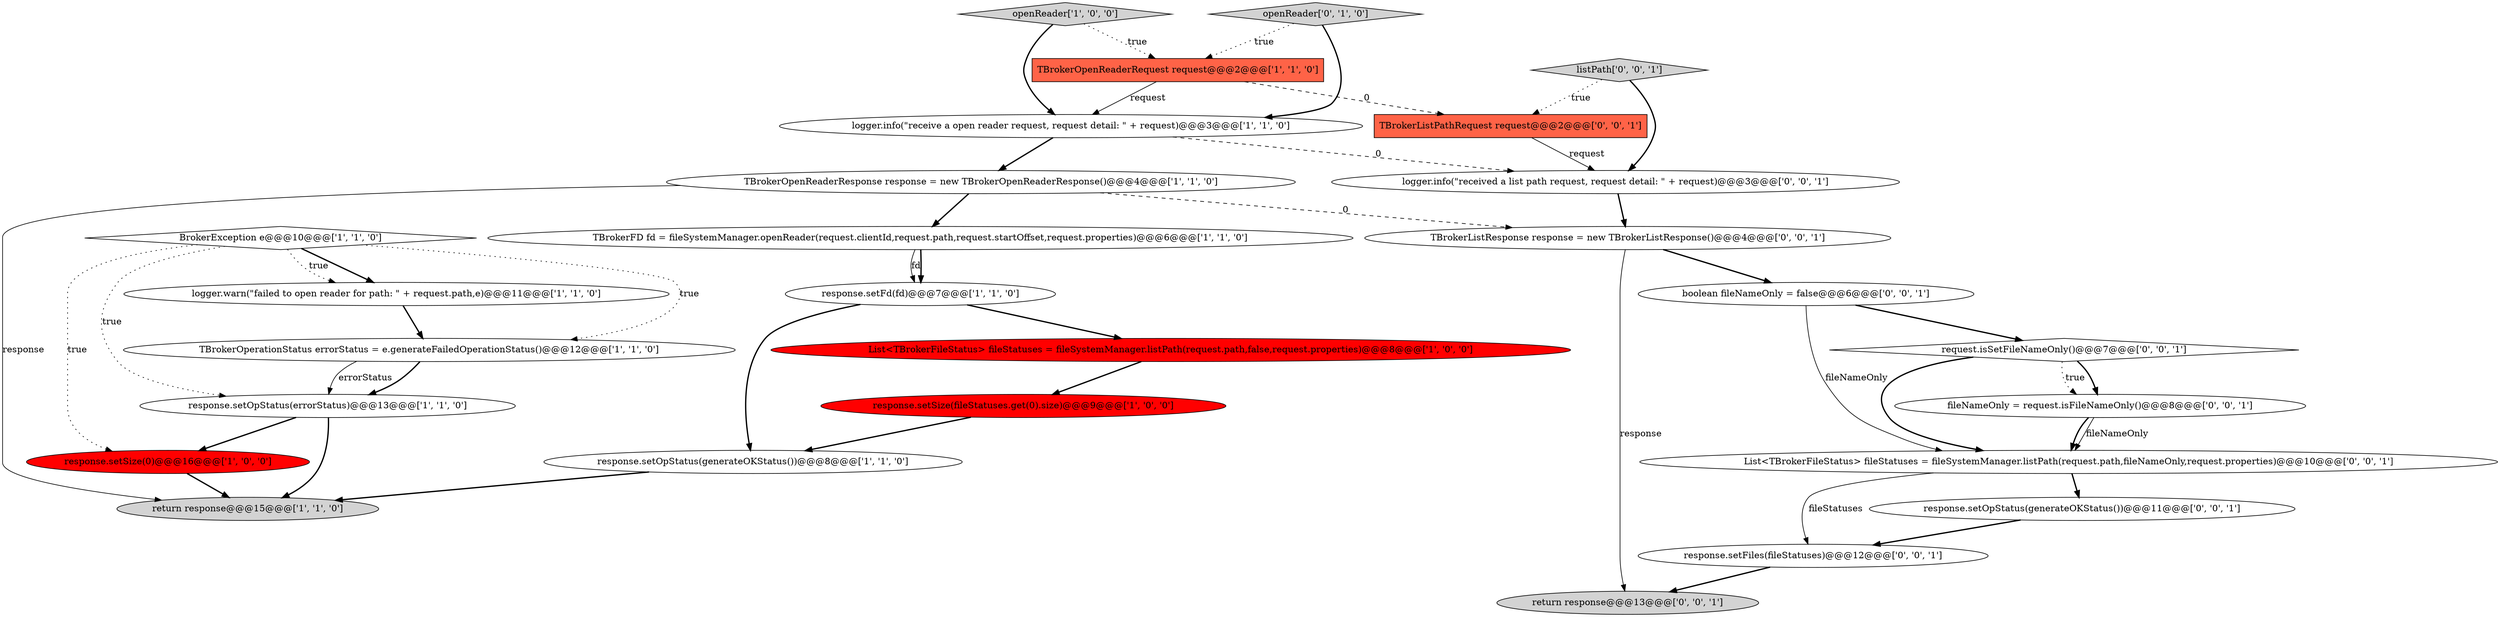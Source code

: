 digraph {
5 [style = filled, label = "BrokerException e@@@10@@@['1', '1', '0']", fillcolor = white, shape = diamond image = "AAA0AAABBB1BBB"];
7 [style = filled, label = "TBrokerOpenReaderRequest request@@@2@@@['1', '1', '0']", fillcolor = tomato, shape = box image = "AAA0AAABBB1BBB"];
14 [style = filled, label = "response.setOpStatus(errorStatus)@@@13@@@['1', '1', '0']", fillcolor = white, shape = ellipse image = "AAA0AAABBB1BBB"];
9 [style = filled, label = "return response@@@15@@@['1', '1', '0']", fillcolor = lightgray, shape = ellipse image = "AAA0AAABBB1BBB"];
20 [style = filled, label = "request.isSetFileNameOnly()@@@7@@@['0', '0', '1']", fillcolor = white, shape = diamond image = "AAA0AAABBB3BBB"];
17 [style = filled, label = "TBrokerListResponse response = new TBrokerListResponse()@@@4@@@['0', '0', '1']", fillcolor = white, shape = ellipse image = "AAA0AAABBB3BBB"];
25 [style = filled, label = "response.setFiles(fileStatuses)@@@12@@@['0', '0', '1']", fillcolor = white, shape = ellipse image = "AAA0AAABBB3BBB"];
11 [style = filled, label = "response.setOpStatus(generateOKStatus())@@@8@@@['1', '1', '0']", fillcolor = white, shape = ellipse image = "AAA0AAABBB1BBB"];
10 [style = filled, label = "List<TBrokerFileStatus> fileStatuses = fileSystemManager.listPath(request.path,false,request.properties)@@@8@@@['1', '0', '0']", fillcolor = red, shape = ellipse image = "AAA1AAABBB1BBB"];
0 [style = filled, label = "response.setSize(fileStatuses.get(0).size)@@@9@@@['1', '0', '0']", fillcolor = red, shape = ellipse image = "AAA1AAABBB1BBB"];
3 [style = filled, label = "logger.info(\"receive a open reader request, request detail: \" + request)@@@3@@@['1', '1', '0']", fillcolor = white, shape = ellipse image = "AAA0AAABBB1BBB"];
2 [style = filled, label = "response.setFd(fd)@@@7@@@['1', '1', '0']", fillcolor = white, shape = ellipse image = "AAA0AAABBB1BBB"];
1 [style = filled, label = "openReader['1', '0', '0']", fillcolor = lightgray, shape = diamond image = "AAA0AAABBB1BBB"];
24 [style = filled, label = "List<TBrokerFileStatus> fileStatuses = fileSystemManager.listPath(request.path,fileNameOnly,request.properties)@@@10@@@['0', '0', '1']", fillcolor = white, shape = ellipse image = "AAA0AAABBB3BBB"];
21 [style = filled, label = "return response@@@13@@@['0', '0', '1']", fillcolor = lightgray, shape = ellipse image = "AAA0AAABBB3BBB"];
8 [style = filled, label = "logger.warn(\"failed to open reader for path: \" + request.path,e)@@@11@@@['1', '1', '0']", fillcolor = white, shape = ellipse image = "AAA0AAABBB1BBB"];
4 [style = filled, label = "TBrokerOperationStatus errorStatus = e.generateFailedOperationStatus()@@@12@@@['1', '1', '0']", fillcolor = white, shape = ellipse image = "AAA0AAABBB1BBB"];
18 [style = filled, label = "logger.info(\"received a list path request, request detail: \" + request)@@@3@@@['0', '0', '1']", fillcolor = white, shape = ellipse image = "AAA0AAABBB3BBB"];
12 [style = filled, label = "TBrokerFD fd = fileSystemManager.openReader(request.clientId,request.path,request.startOffset,request.properties)@@@6@@@['1', '1', '0']", fillcolor = white, shape = ellipse image = "AAA0AAABBB1BBB"];
19 [style = filled, label = "TBrokerListPathRequest request@@@2@@@['0', '0', '1']", fillcolor = tomato, shape = box image = "AAA0AAABBB3BBB"];
15 [style = filled, label = "openReader['0', '1', '0']", fillcolor = lightgray, shape = diamond image = "AAA0AAABBB2BBB"];
23 [style = filled, label = "fileNameOnly = request.isFileNameOnly()@@@8@@@['0', '0', '1']", fillcolor = white, shape = ellipse image = "AAA0AAABBB3BBB"];
26 [style = filled, label = "boolean fileNameOnly = false@@@6@@@['0', '0', '1']", fillcolor = white, shape = ellipse image = "AAA0AAABBB3BBB"];
22 [style = filled, label = "listPath['0', '0', '1']", fillcolor = lightgray, shape = diamond image = "AAA0AAABBB3BBB"];
6 [style = filled, label = "response.setSize(0)@@@16@@@['1', '0', '0']", fillcolor = red, shape = ellipse image = "AAA1AAABBB1BBB"];
16 [style = filled, label = "response.setOpStatus(generateOKStatus())@@@11@@@['0', '0', '1']", fillcolor = white, shape = ellipse image = "AAA0AAABBB3BBB"];
13 [style = filled, label = "TBrokerOpenReaderResponse response = new TBrokerOpenReaderResponse()@@@4@@@['1', '1', '0']", fillcolor = white, shape = ellipse image = "AAA0AAABBB1BBB"];
5->8 [style = bold, label=""];
5->14 [style = dotted, label="true"];
4->14 [style = bold, label=""];
17->26 [style = bold, label=""];
22->19 [style = dotted, label="true"];
3->18 [style = dashed, label="0"];
1->3 [style = bold, label=""];
18->17 [style = bold, label=""];
5->6 [style = dotted, label="true"];
0->11 [style = bold, label=""];
13->17 [style = dashed, label="0"];
16->25 [style = bold, label=""];
15->7 [style = dotted, label="true"];
2->10 [style = bold, label=""];
11->9 [style = bold, label=""];
15->3 [style = bold, label=""];
7->3 [style = solid, label="request"];
5->4 [style = dotted, label="true"];
12->2 [style = solid, label="fd"];
1->7 [style = dotted, label="true"];
26->24 [style = solid, label="fileNameOnly"];
24->16 [style = bold, label=""];
12->2 [style = bold, label=""];
23->24 [style = bold, label=""];
22->18 [style = bold, label=""];
13->12 [style = bold, label=""];
20->23 [style = bold, label=""];
24->25 [style = solid, label="fileStatuses"];
13->9 [style = solid, label="response"];
7->19 [style = dashed, label="0"];
10->0 [style = bold, label=""];
17->21 [style = solid, label="response"];
20->23 [style = dotted, label="true"];
3->13 [style = bold, label=""];
19->18 [style = solid, label="request"];
14->9 [style = bold, label=""];
8->4 [style = bold, label=""];
6->9 [style = bold, label=""];
5->8 [style = dotted, label="true"];
20->24 [style = bold, label=""];
14->6 [style = bold, label=""];
2->11 [style = bold, label=""];
26->20 [style = bold, label=""];
25->21 [style = bold, label=""];
23->24 [style = solid, label="fileNameOnly"];
4->14 [style = solid, label="errorStatus"];
}
